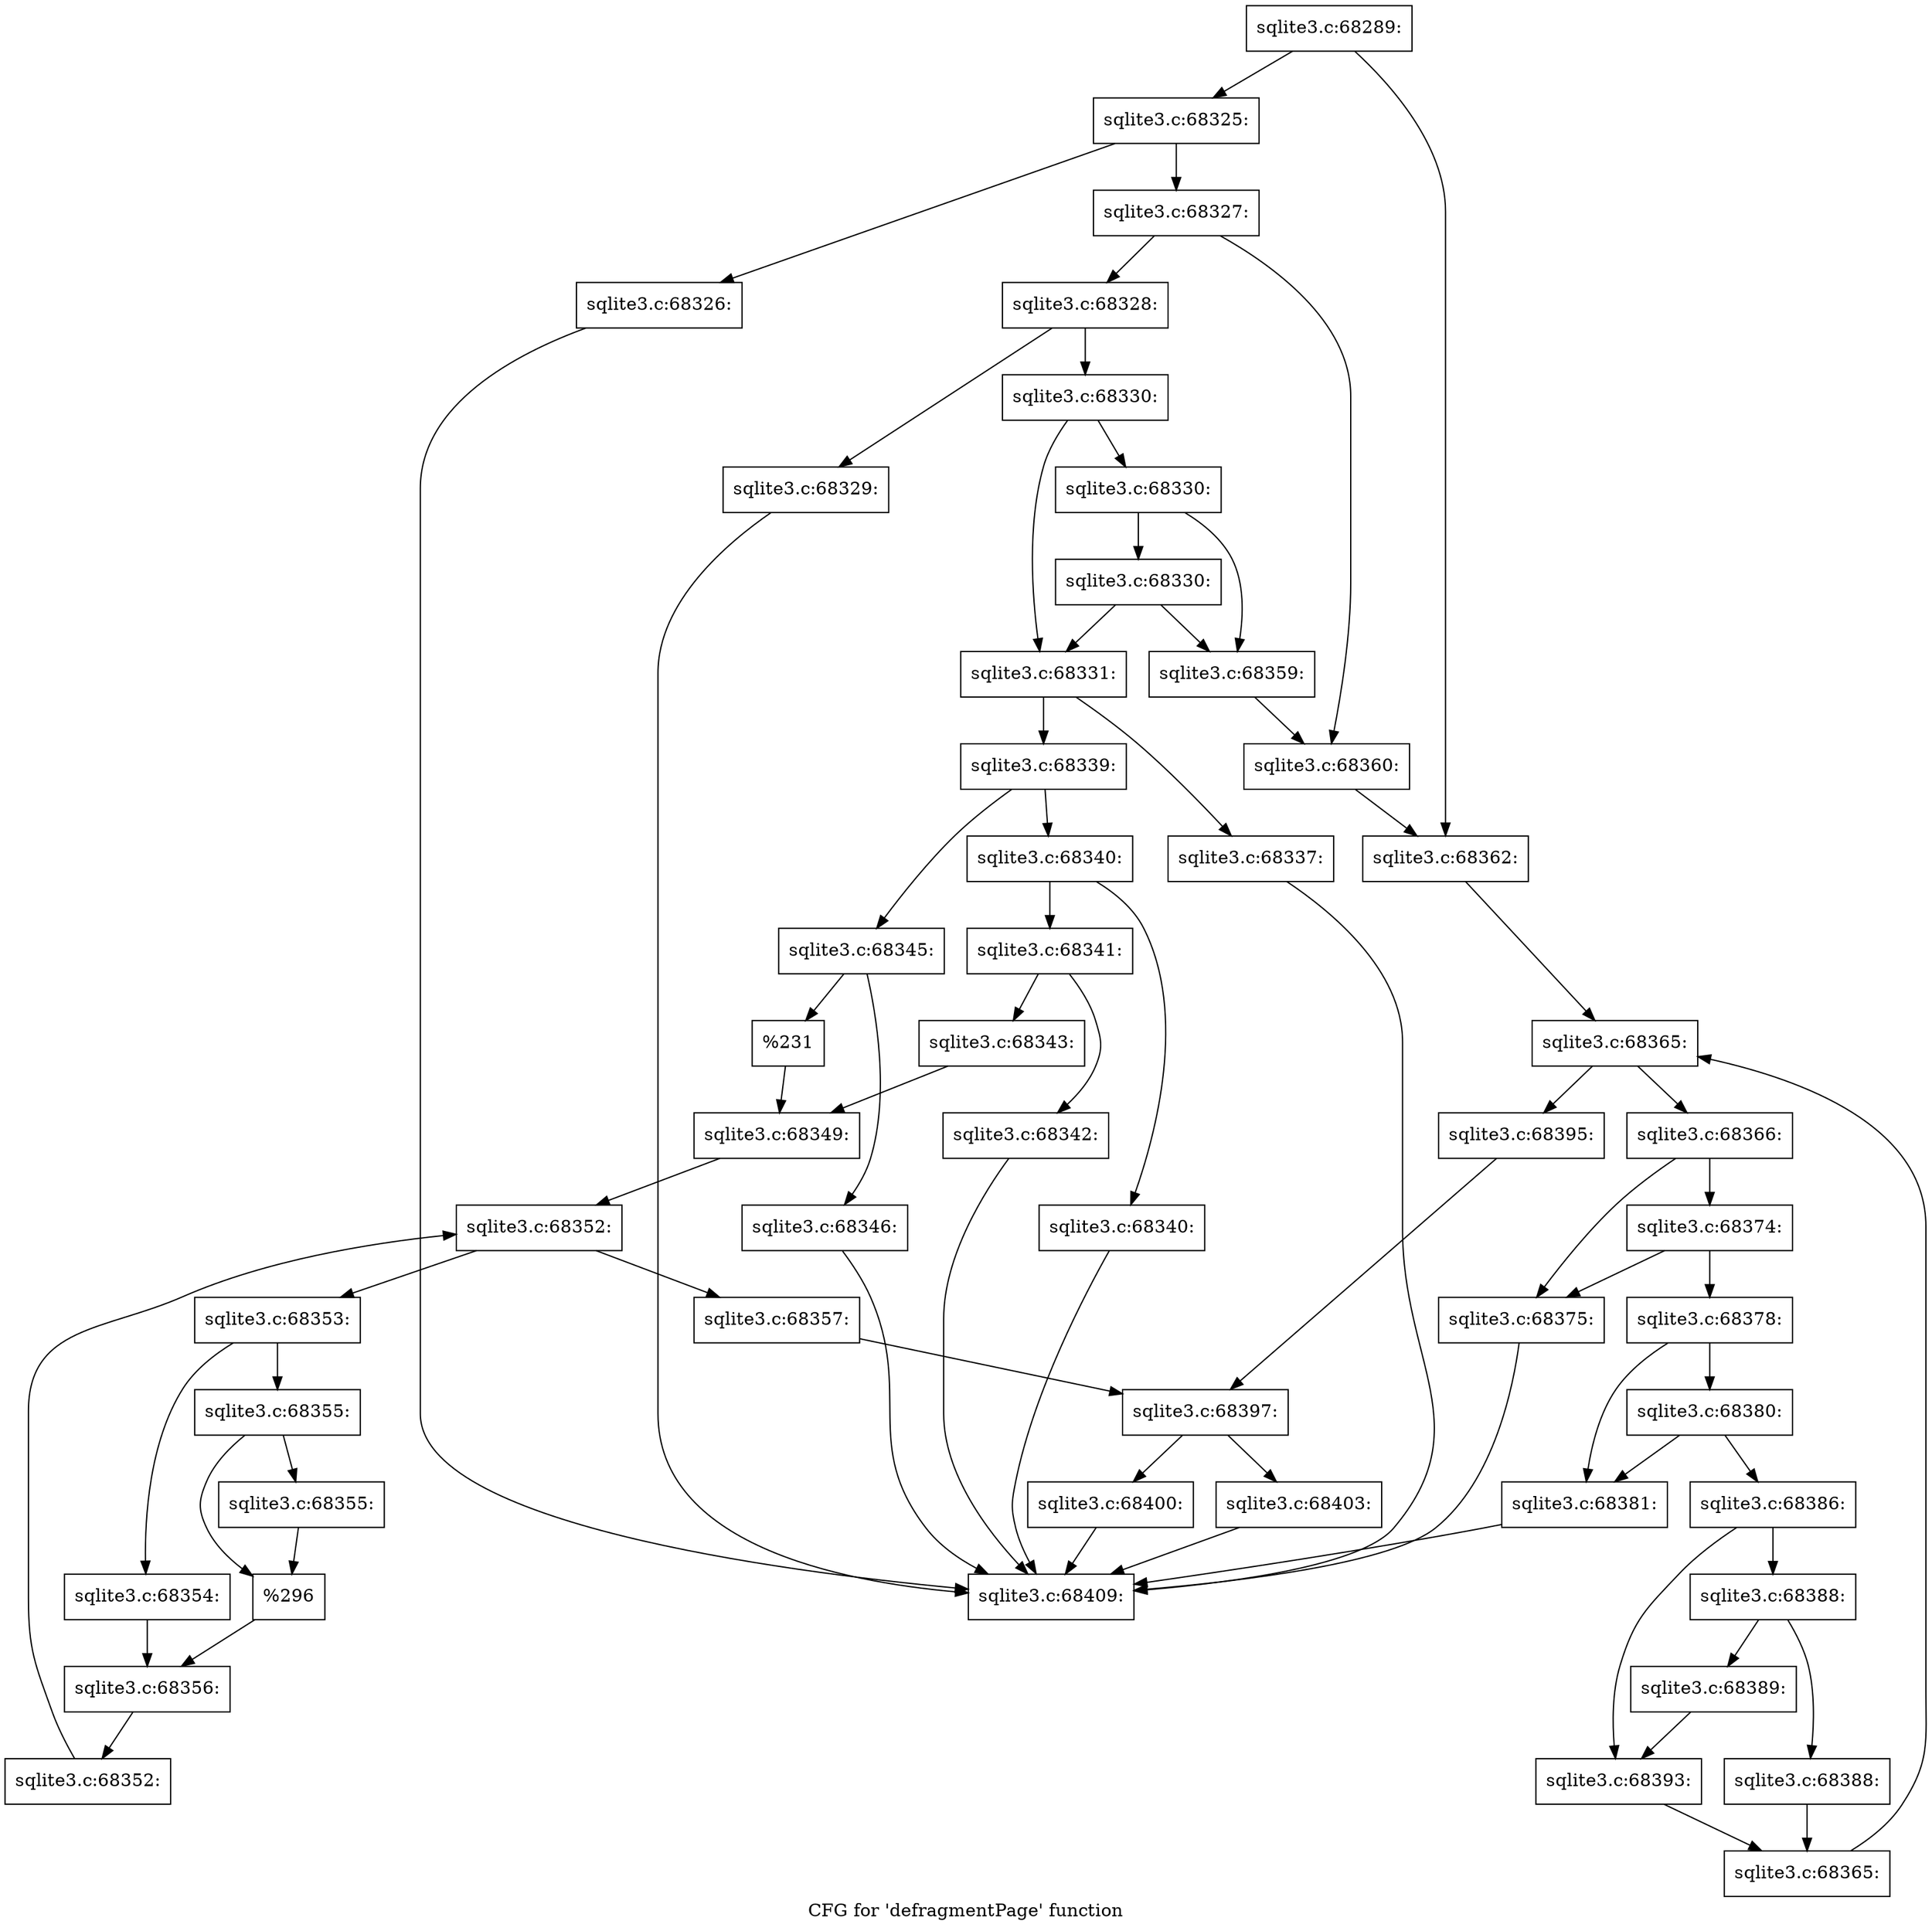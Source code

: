 digraph "CFG for 'defragmentPage' function" {
	label="CFG for 'defragmentPage' function";

	Node0x55c0f8164d70 [shape=record,label="{sqlite3.c:68289:}"];
	Node0x55c0f8164d70 -> Node0x55c0f8174600;
	Node0x55c0f8164d70 -> Node0x55c0f8174650;
	Node0x55c0f8174600 [shape=record,label="{sqlite3.c:68325:}"];
	Node0x55c0f8174600 -> Node0x55c0f8175ae0;
	Node0x55c0f8174600 -> Node0x55c0f8175b30;
	Node0x55c0f8175ae0 [shape=record,label="{sqlite3.c:68326:}"];
	Node0x55c0f8175ae0 -> Node0x55c0f8164ef0;
	Node0x55c0f8175b30 [shape=record,label="{sqlite3.c:68327:}"];
	Node0x55c0f8175b30 -> Node0x55c0f8176220;
	Node0x55c0f8175b30 -> Node0x55c0f8176270;
	Node0x55c0f8176220 [shape=record,label="{sqlite3.c:68328:}"];
	Node0x55c0f8176220 -> Node0x55c0f8177160;
	Node0x55c0f8176220 -> Node0x55c0f81771b0;
	Node0x55c0f8177160 [shape=record,label="{sqlite3.c:68329:}"];
	Node0x55c0f8177160 -> Node0x55c0f8164ef0;
	Node0x55c0f81771b0 [shape=record,label="{sqlite3.c:68330:}"];
	Node0x55c0f81771b0 -> Node0x55c0f81778a0;
	Node0x55c0f81771b0 -> Node0x55c0f8177940;
	Node0x55c0f8177940 [shape=record,label="{sqlite3.c:68330:}"];
	Node0x55c0f8177940 -> Node0x55c0f8177c70;
	Node0x55c0f8177940 -> Node0x55c0f81778f0;
	Node0x55c0f8177c70 [shape=record,label="{sqlite3.c:68330:}"];
	Node0x55c0f8177c70 -> Node0x55c0f81778a0;
	Node0x55c0f8177c70 -> Node0x55c0f81778f0;
	Node0x55c0f81778a0 [shape=record,label="{sqlite3.c:68331:}"];
	Node0x55c0f81778a0 -> Node0x55c0f817b0b0;
	Node0x55c0f81778a0 -> Node0x55c0f817b100;
	Node0x55c0f817b0b0 [shape=record,label="{sqlite3.c:68337:}"];
	Node0x55c0f817b0b0 -> Node0x55c0f8164ef0;
	Node0x55c0f817b100 [shape=record,label="{sqlite3.c:68339:}"];
	Node0x55c0f817b100 -> Node0x55c0f817b7d0;
	Node0x55c0f817b100 -> Node0x55c0f817b870;
	Node0x55c0f817b7d0 [shape=record,label="{sqlite3.c:68340:}"];
	Node0x55c0f817b7d0 -> Node0x55c0f817bbb0;
	Node0x55c0f817b7d0 -> Node0x55c0f817bc00;
	Node0x55c0f817bbb0 [shape=record,label="{sqlite3.c:68340:}"];
	Node0x55c0f817bbb0 -> Node0x55c0f8164ef0;
	Node0x55c0f817bc00 [shape=record,label="{sqlite3.c:68341:}"];
	Node0x55c0f817bc00 -> Node0x55c0f817cda0;
	Node0x55c0f817bc00 -> Node0x55c0f817cdf0;
	Node0x55c0f817cda0 [shape=record,label="{sqlite3.c:68342:}"];
	Node0x55c0f817cda0 -> Node0x55c0f8164ef0;
	Node0x55c0f817cdf0 [shape=record,label="{sqlite3.c:68343:}"];
	Node0x55c0f817cdf0 -> Node0x55c0f817b820;
	Node0x55c0f817b870 [shape=record,label="{sqlite3.c:68345:}"];
	Node0x55c0f817b870 -> Node0x55c0f817e6a0;
	Node0x55c0f817b870 -> Node0x55c0f817e6f0;
	Node0x55c0f817e6a0 [shape=record,label="{sqlite3.c:68346:}"];
	Node0x55c0f817e6a0 -> Node0x55c0f8164ef0;
	Node0x55c0f817e6f0 [shape=record,label="{%231}"];
	Node0x55c0f817e6f0 -> Node0x55c0f817b820;
	Node0x55c0f817b820 [shape=record,label="{sqlite3.c:68349:}"];
	Node0x55c0f817b820 -> Node0x55c0f817fd90;
	Node0x55c0f817fd90 [shape=record,label="{sqlite3.c:68352:}"];
	Node0x55c0f817fd90 -> Node0x55c0f817ffb0;
	Node0x55c0f817fd90 -> Node0x55c0f817f990;
	Node0x55c0f817ffb0 [shape=record,label="{sqlite3.c:68353:}"];
	Node0x55c0f817ffb0 -> Node0x55c0f81809e0;
	Node0x55c0f817ffb0 -> Node0x55c0f8180a80;
	Node0x55c0f81809e0 [shape=record,label="{sqlite3.c:68354:}"];
	Node0x55c0f81809e0 -> Node0x55c0f8180a30;
	Node0x55c0f8180a80 [shape=record,label="{sqlite3.c:68355:}"];
	Node0x55c0f8180a80 -> Node0x55c0f8181720;
	Node0x55c0f8180a80 -> Node0x55c0f8181770;
	Node0x55c0f8181720 [shape=record,label="{sqlite3.c:68355:}"];
	Node0x55c0f8181720 -> Node0x55c0f8181770;
	Node0x55c0f8181770 [shape=record,label="{%296}"];
	Node0x55c0f8181770 -> Node0x55c0f8180a30;
	Node0x55c0f8180a30 [shape=record,label="{sqlite3.c:68356:}"];
	Node0x55c0f8180a30 -> Node0x55c0f817ff20;
	Node0x55c0f817ff20 [shape=record,label="{sqlite3.c:68352:}"];
	Node0x55c0f817ff20 -> Node0x55c0f817fd90;
	Node0x55c0f817f990 [shape=record,label="{sqlite3.c:68357:}"];
	Node0x55c0f817f990 -> Node0x55c0f81830e0;
	Node0x55c0f81778f0 [shape=record,label="{sqlite3.c:68359:}"];
	Node0x55c0f81778f0 -> Node0x55c0f8176270;
	Node0x55c0f8176270 [shape=record,label="{sqlite3.c:68360:}"];
	Node0x55c0f8176270 -> Node0x55c0f8174650;
	Node0x55c0f8174650 [shape=record,label="{sqlite3.c:68362:}"];
	Node0x55c0f8174650 -> Node0x55c0f81843f0;
	Node0x55c0f81843f0 [shape=record,label="{sqlite3.c:68365:}"];
	Node0x55c0f81843f0 -> Node0x55c0f8184610;
	Node0x55c0f81843f0 -> Node0x55c0f8184240;
	Node0x55c0f8184610 [shape=record,label="{sqlite3.c:68366:}"];
	Node0x55c0f8184610 -> Node0x55c0f81858f0;
	Node0x55c0f8184610 -> Node0x55c0f8185990;
	Node0x55c0f8185990 [shape=record,label="{sqlite3.c:68374:}"];
	Node0x55c0f8185990 -> Node0x55c0f81858f0;
	Node0x55c0f8185990 -> Node0x55c0f8185940;
	Node0x55c0f81858f0 [shape=record,label="{sqlite3.c:68375:}"];
	Node0x55c0f81858f0 -> Node0x55c0f8164ef0;
	Node0x55c0f8185940 [shape=record,label="{sqlite3.c:68378:}"];
	Node0x55c0f8185940 -> Node0x55c0f8186d40;
	Node0x55c0f8185940 -> Node0x55c0f8186de0;
	Node0x55c0f8186de0 [shape=record,label="{sqlite3.c:68380:}"];
	Node0x55c0f8186de0 -> Node0x55c0f8186d40;
	Node0x55c0f8186de0 -> Node0x55c0f8186d90;
	Node0x55c0f8186d40 [shape=record,label="{sqlite3.c:68381:}"];
	Node0x55c0f8186d40 -> Node0x55c0f8164ef0;
	Node0x55c0f8186d90 [shape=record,label="{sqlite3.c:68386:}"];
	Node0x55c0f8186d90 -> Node0x55c0f8187ee0;
	Node0x55c0f8186d90 -> Node0x55c0f8187f30;
	Node0x55c0f8187ee0 [shape=record,label="{sqlite3.c:68388:}"];
	Node0x55c0f8187ee0 -> Node0x55c0f8188340;
	Node0x55c0f8187ee0 -> Node0x55c0f8188390;
	Node0x55c0f8188340 [shape=record,label="{sqlite3.c:68388:}"];
	Node0x55c0f8188340 -> Node0x55c0f8184580;
	Node0x55c0f8188390 [shape=record,label="{sqlite3.c:68389:}"];
	Node0x55c0f8188390 -> Node0x55c0f8187f30;
	Node0x55c0f8187f30 [shape=record,label="{sqlite3.c:68393:}"];
	Node0x55c0f8187f30 -> Node0x55c0f8184580;
	Node0x55c0f8184580 [shape=record,label="{sqlite3.c:68365:}"];
	Node0x55c0f8184580 -> Node0x55c0f81843f0;
	Node0x55c0f8184240 [shape=record,label="{sqlite3.c:68395:}"];
	Node0x55c0f8184240 -> Node0x55c0f81830e0;
	Node0x55c0f81830e0 [shape=record,label="{sqlite3.c:68397:}"];
	Node0x55c0f81830e0 -> Node0x55c0f5859fd0;
	Node0x55c0f81830e0 -> Node0x55c0f8188e80;
	Node0x55c0f5859fd0 [shape=record,label="{sqlite3.c:68400:}"];
	Node0x55c0f5859fd0 -> Node0x55c0f8164ef0;
	Node0x55c0f8188e80 [shape=record,label="{sqlite3.c:68403:}"];
	Node0x55c0f8188e80 -> Node0x55c0f8164ef0;
	Node0x55c0f8164ef0 [shape=record,label="{sqlite3.c:68409:}"];
}

